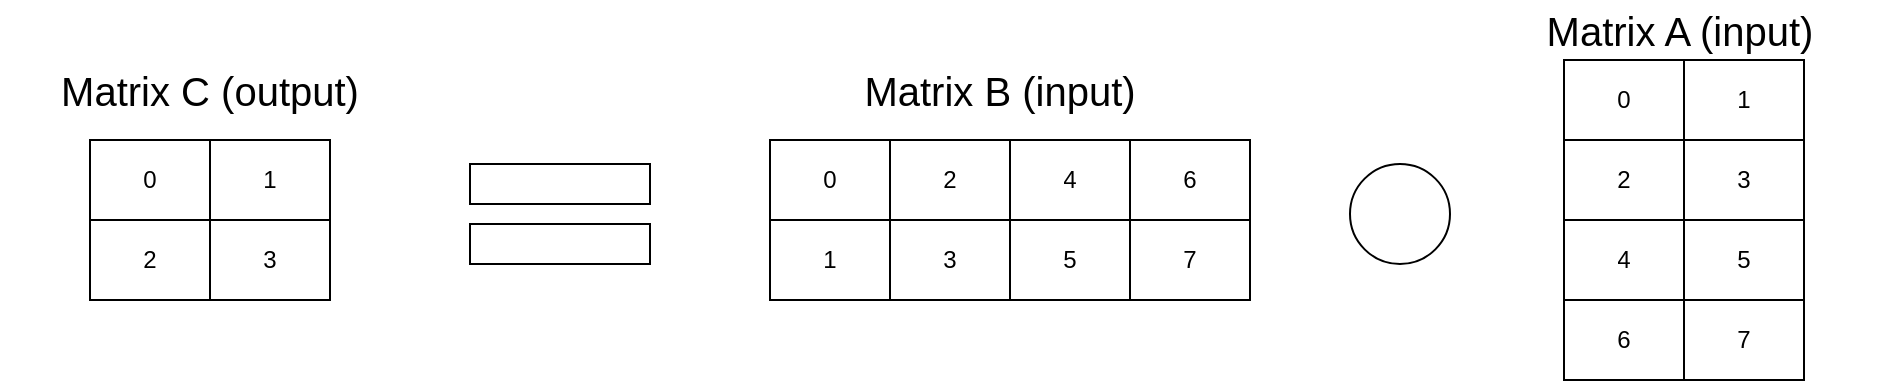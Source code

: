 <mxfile version="22.1.8" type="device">
  <diagram name="Page-1" id="VZIIqRRXdtm2IghGHygO">
    <mxGraphModel dx="2074" dy="1124" grid="1" gridSize="10" guides="1" tooltips="1" connect="1" arrows="1" fold="1" page="1" pageScale="1" pageWidth="1100" pageHeight="850" math="0" shadow="0">
      <root>
        <mxCell id="0" />
        <mxCell id="1" parent="0" />
        <mxCell id="U0SIcajHDekRjV8Gr2eX-1" value="" style="shape=table;startSize=0;container=1;collapsible=0;childLayout=tableLayout;" parent="1" vertex="1">
          <mxGeometry x="440" y="80" width="240" height="80" as="geometry" />
        </mxCell>
        <mxCell id="U0SIcajHDekRjV8Gr2eX-2" value="" style="shape=tableRow;horizontal=0;startSize=0;swimlaneHead=0;swimlaneBody=0;strokeColor=inherit;top=0;left=0;bottom=0;right=0;collapsible=0;dropTarget=0;fillColor=none;points=[[0,0.5],[1,0.5]];portConstraint=eastwest;" parent="U0SIcajHDekRjV8Gr2eX-1" vertex="1">
          <mxGeometry width="240" height="40" as="geometry" />
        </mxCell>
        <mxCell id="U0SIcajHDekRjV8Gr2eX-3" value="0" style="shape=partialRectangle;html=1;whiteSpace=wrap;connectable=0;strokeColor=inherit;overflow=hidden;fillColor=none;top=0;left=0;bottom=0;right=0;pointerEvents=1;" parent="U0SIcajHDekRjV8Gr2eX-2" vertex="1">
          <mxGeometry width="60" height="40" as="geometry">
            <mxRectangle width="60" height="40" as="alternateBounds" />
          </mxGeometry>
        </mxCell>
        <mxCell id="U0SIcajHDekRjV8Gr2eX-4" value="2" style="shape=partialRectangle;html=1;whiteSpace=wrap;connectable=0;strokeColor=inherit;overflow=hidden;fillColor=none;top=0;left=0;bottom=0;right=0;pointerEvents=1;" parent="U0SIcajHDekRjV8Gr2eX-2" vertex="1">
          <mxGeometry x="60" width="60" height="40" as="geometry">
            <mxRectangle width="60" height="40" as="alternateBounds" />
          </mxGeometry>
        </mxCell>
        <mxCell id="U0SIcajHDekRjV8Gr2eX-5" value="4" style="shape=partialRectangle;html=1;whiteSpace=wrap;connectable=0;strokeColor=inherit;overflow=hidden;fillColor=none;top=0;left=0;bottom=0;right=0;pointerEvents=1;" parent="U0SIcajHDekRjV8Gr2eX-2" vertex="1">
          <mxGeometry x="120" width="60" height="40" as="geometry">
            <mxRectangle width="60" height="40" as="alternateBounds" />
          </mxGeometry>
        </mxCell>
        <mxCell id="U0SIcajHDekRjV8Gr2eX-6" value="6" style="shape=partialRectangle;html=1;whiteSpace=wrap;connectable=0;strokeColor=inherit;overflow=hidden;fillColor=none;top=0;left=0;bottom=0;right=0;pointerEvents=1;" parent="U0SIcajHDekRjV8Gr2eX-2" vertex="1">
          <mxGeometry x="180" width="60" height="40" as="geometry">
            <mxRectangle width="60" height="40" as="alternateBounds" />
          </mxGeometry>
        </mxCell>
        <mxCell id="U0SIcajHDekRjV8Gr2eX-34" style="shape=tableRow;horizontal=0;startSize=0;swimlaneHead=0;swimlaneBody=0;strokeColor=inherit;top=0;left=0;bottom=0;right=0;collapsible=0;dropTarget=0;fillColor=none;points=[[0,0.5],[1,0.5]];portConstraint=eastwest;" parent="U0SIcajHDekRjV8Gr2eX-1" vertex="1">
          <mxGeometry y="40" width="240" height="40" as="geometry" />
        </mxCell>
        <mxCell id="U0SIcajHDekRjV8Gr2eX-35" value="1" style="shape=partialRectangle;html=1;whiteSpace=wrap;connectable=0;strokeColor=inherit;overflow=hidden;fillColor=none;top=0;left=0;bottom=0;right=0;pointerEvents=1;" parent="U0SIcajHDekRjV8Gr2eX-34" vertex="1">
          <mxGeometry width="60" height="40" as="geometry">
            <mxRectangle width="60" height="40" as="alternateBounds" />
          </mxGeometry>
        </mxCell>
        <mxCell id="U0SIcajHDekRjV8Gr2eX-36" value="3" style="shape=partialRectangle;html=1;whiteSpace=wrap;connectable=0;strokeColor=inherit;overflow=hidden;fillColor=none;top=0;left=0;bottom=0;right=0;pointerEvents=1;" parent="U0SIcajHDekRjV8Gr2eX-34" vertex="1">
          <mxGeometry x="60" width="60" height="40" as="geometry">
            <mxRectangle width="60" height="40" as="alternateBounds" />
          </mxGeometry>
        </mxCell>
        <mxCell id="U0SIcajHDekRjV8Gr2eX-37" value="5" style="shape=partialRectangle;html=1;whiteSpace=wrap;connectable=0;strokeColor=inherit;overflow=hidden;fillColor=none;top=0;left=0;bottom=0;right=0;pointerEvents=1;" parent="U0SIcajHDekRjV8Gr2eX-34" vertex="1">
          <mxGeometry x="120" width="60" height="40" as="geometry">
            <mxRectangle width="60" height="40" as="alternateBounds" />
          </mxGeometry>
        </mxCell>
        <mxCell id="U0SIcajHDekRjV8Gr2eX-38" value="7" style="shape=partialRectangle;html=1;whiteSpace=wrap;connectable=0;strokeColor=inherit;overflow=hidden;fillColor=none;top=0;left=0;bottom=0;right=0;pointerEvents=1;" parent="U0SIcajHDekRjV8Gr2eX-34" vertex="1">
          <mxGeometry x="180" width="60" height="40" as="geometry">
            <mxRectangle width="60" height="40" as="alternateBounds" />
          </mxGeometry>
        </mxCell>
        <mxCell id="U0SIcajHDekRjV8Gr2eX-7" value="" style="shape=table;startSize=0;container=1;collapsible=0;childLayout=tableLayout;" parent="1" vertex="1">
          <mxGeometry x="837" y="40" width="120" height="160" as="geometry" />
        </mxCell>
        <mxCell id="U0SIcajHDekRjV8Gr2eX-8" value="" style="shape=tableRow;horizontal=0;startSize=0;swimlaneHead=0;swimlaneBody=0;strokeColor=inherit;top=0;left=0;bottom=0;right=0;collapsible=0;dropTarget=0;fillColor=none;points=[[0,0.5],[1,0.5]];portConstraint=eastwest;" parent="U0SIcajHDekRjV8Gr2eX-7" vertex="1">
          <mxGeometry width="120" height="40" as="geometry" />
        </mxCell>
        <mxCell id="U0SIcajHDekRjV8Gr2eX-9" value="0" style="shape=partialRectangle;html=1;whiteSpace=wrap;connectable=0;strokeColor=inherit;overflow=hidden;fillColor=none;top=0;left=0;bottom=0;right=0;pointerEvents=1;" parent="U0SIcajHDekRjV8Gr2eX-8" vertex="1">
          <mxGeometry width="60" height="40" as="geometry">
            <mxRectangle width="60" height="40" as="alternateBounds" />
          </mxGeometry>
        </mxCell>
        <mxCell id="U0SIcajHDekRjV8Gr2eX-30" value="1" style="shape=partialRectangle;html=1;whiteSpace=wrap;connectable=0;strokeColor=inherit;overflow=hidden;fillColor=none;top=0;left=0;bottom=0;right=0;pointerEvents=1;" parent="U0SIcajHDekRjV8Gr2eX-8" vertex="1">
          <mxGeometry x="60" width="60" height="40" as="geometry">
            <mxRectangle width="60" height="40" as="alternateBounds" />
          </mxGeometry>
        </mxCell>
        <mxCell id="U0SIcajHDekRjV8Gr2eX-10" value="" style="shape=tableRow;horizontal=0;startSize=0;swimlaneHead=0;swimlaneBody=0;strokeColor=inherit;top=0;left=0;bottom=0;right=0;collapsible=0;dropTarget=0;fillColor=none;points=[[0,0.5],[1,0.5]];portConstraint=eastwest;" parent="U0SIcajHDekRjV8Gr2eX-7" vertex="1">
          <mxGeometry y="40" width="120" height="40" as="geometry" />
        </mxCell>
        <mxCell id="U0SIcajHDekRjV8Gr2eX-11" value="2" style="shape=partialRectangle;html=1;whiteSpace=wrap;connectable=0;strokeColor=inherit;overflow=hidden;fillColor=none;top=0;left=0;bottom=0;right=0;pointerEvents=1;" parent="U0SIcajHDekRjV8Gr2eX-10" vertex="1">
          <mxGeometry width="60" height="40" as="geometry">
            <mxRectangle width="60" height="40" as="alternateBounds" />
          </mxGeometry>
        </mxCell>
        <mxCell id="U0SIcajHDekRjV8Gr2eX-31" value="3" style="shape=partialRectangle;html=1;whiteSpace=wrap;connectable=0;strokeColor=inherit;overflow=hidden;fillColor=none;top=0;left=0;bottom=0;right=0;pointerEvents=1;" parent="U0SIcajHDekRjV8Gr2eX-10" vertex="1">
          <mxGeometry x="60" width="60" height="40" as="geometry">
            <mxRectangle width="60" height="40" as="alternateBounds" />
          </mxGeometry>
        </mxCell>
        <mxCell id="U0SIcajHDekRjV8Gr2eX-12" value="" style="shape=tableRow;horizontal=0;startSize=0;swimlaneHead=0;swimlaneBody=0;strokeColor=inherit;top=0;left=0;bottom=0;right=0;collapsible=0;dropTarget=0;fillColor=none;points=[[0,0.5],[1,0.5]];portConstraint=eastwest;" parent="U0SIcajHDekRjV8Gr2eX-7" vertex="1">
          <mxGeometry y="80" width="120" height="40" as="geometry" />
        </mxCell>
        <mxCell id="U0SIcajHDekRjV8Gr2eX-13" value="4" style="shape=partialRectangle;html=1;whiteSpace=wrap;connectable=0;strokeColor=inherit;overflow=hidden;fillColor=none;top=0;left=0;bottom=0;right=0;pointerEvents=1;" parent="U0SIcajHDekRjV8Gr2eX-12" vertex="1">
          <mxGeometry width="60" height="40" as="geometry">
            <mxRectangle width="60" height="40" as="alternateBounds" />
          </mxGeometry>
        </mxCell>
        <mxCell id="U0SIcajHDekRjV8Gr2eX-32" value="5" style="shape=partialRectangle;html=1;whiteSpace=wrap;connectable=0;strokeColor=inherit;overflow=hidden;fillColor=none;top=0;left=0;bottom=0;right=0;pointerEvents=1;" parent="U0SIcajHDekRjV8Gr2eX-12" vertex="1">
          <mxGeometry x="60" width="60" height="40" as="geometry">
            <mxRectangle width="60" height="40" as="alternateBounds" />
          </mxGeometry>
        </mxCell>
        <mxCell id="U0SIcajHDekRjV8Gr2eX-14" value="" style="shape=tableRow;horizontal=0;startSize=0;swimlaneHead=0;swimlaneBody=0;strokeColor=inherit;top=0;left=0;bottom=0;right=0;collapsible=0;dropTarget=0;fillColor=none;points=[[0,0.5],[1,0.5]];portConstraint=eastwest;" parent="U0SIcajHDekRjV8Gr2eX-7" vertex="1">
          <mxGeometry y="120" width="120" height="40" as="geometry" />
        </mxCell>
        <mxCell id="U0SIcajHDekRjV8Gr2eX-15" value="6" style="shape=partialRectangle;html=1;whiteSpace=wrap;connectable=0;strokeColor=inherit;overflow=hidden;fillColor=none;top=0;left=0;bottom=0;right=0;pointerEvents=1;" parent="U0SIcajHDekRjV8Gr2eX-14" vertex="1">
          <mxGeometry width="60" height="40" as="geometry">
            <mxRectangle width="60" height="40" as="alternateBounds" />
          </mxGeometry>
        </mxCell>
        <mxCell id="U0SIcajHDekRjV8Gr2eX-33" value="7" style="shape=partialRectangle;html=1;whiteSpace=wrap;connectable=0;strokeColor=inherit;overflow=hidden;fillColor=none;top=0;left=0;bottom=0;right=0;pointerEvents=1;" parent="U0SIcajHDekRjV8Gr2eX-14" vertex="1">
          <mxGeometry x="60" width="60" height="40" as="geometry">
            <mxRectangle width="60" height="40" as="alternateBounds" />
          </mxGeometry>
        </mxCell>
        <mxCell id="U0SIcajHDekRjV8Gr2eX-22" value="&lt;font style=&quot;font-size: 20px;&quot;&gt;Matrix C (output)&lt;br&gt;&lt;/font&gt;" style="text;html=1;strokeColor=none;fillColor=none;align=center;verticalAlign=middle;whiteSpace=wrap;rounded=0;" parent="1" vertex="1">
          <mxGeometry x="55" y="40" width="210" height="30" as="geometry" />
        </mxCell>
        <mxCell id="U0SIcajHDekRjV8Gr2eX-23" value="&lt;font style=&quot;font-size: 20px;&quot;&gt;Matrix A (input)&lt;br&gt;&lt;/font&gt;" style="text;html=1;strokeColor=none;fillColor=none;align=center;verticalAlign=middle;whiteSpace=wrap;rounded=0;" parent="1" vertex="1">
          <mxGeometry x="790" y="10" width="210" height="30" as="geometry" />
        </mxCell>
        <mxCell id="U0SIcajHDekRjV8Gr2eX-24" value="&lt;font style=&quot;font-size: 20px;&quot;&gt;Matrix B (input)&lt;br&gt;&lt;/font&gt;" style="text;html=1;strokeColor=none;fillColor=none;align=center;verticalAlign=middle;whiteSpace=wrap;rounded=0;" parent="1" vertex="1">
          <mxGeometry x="450" y="40" width="210" height="30" as="geometry" />
        </mxCell>
        <mxCell id="U0SIcajHDekRjV8Gr2eX-39" value="" style="rounded=0;whiteSpace=wrap;html=1;" parent="1" vertex="1">
          <mxGeometry x="290" y="92" width="90" height="20" as="geometry" />
        </mxCell>
        <mxCell id="U0SIcajHDekRjV8Gr2eX-40" value="" style="rounded=0;whiteSpace=wrap;html=1;" parent="1" vertex="1">
          <mxGeometry x="290" y="122" width="90" height="20" as="geometry" />
        </mxCell>
        <mxCell id="U0SIcajHDekRjV8Gr2eX-41" value="" style="ellipse;whiteSpace=wrap;html=1;aspect=fixed;" parent="1" vertex="1">
          <mxGeometry x="730" y="92" width="50" height="50" as="geometry" />
        </mxCell>
        <mxCell id="LKcYcv7qrDkkJhPi9e7v-1" value="" style="shape=table;startSize=0;container=1;collapsible=0;childLayout=tableLayout;" vertex="1" parent="1">
          <mxGeometry x="100" y="80" width="120" height="80" as="geometry" />
        </mxCell>
        <mxCell id="LKcYcv7qrDkkJhPi9e7v-2" value="" style="shape=tableRow;horizontal=0;startSize=0;swimlaneHead=0;swimlaneBody=0;strokeColor=inherit;top=0;left=0;bottom=0;right=0;collapsible=0;dropTarget=0;fillColor=none;points=[[0,0.5],[1,0.5]];portConstraint=eastwest;" vertex="1" parent="LKcYcv7qrDkkJhPi9e7v-1">
          <mxGeometry width="120" height="40" as="geometry" />
        </mxCell>
        <mxCell id="LKcYcv7qrDkkJhPi9e7v-3" value="0" style="shape=partialRectangle;html=1;whiteSpace=wrap;connectable=0;strokeColor=inherit;overflow=hidden;fillColor=none;top=0;left=0;bottom=0;right=0;pointerEvents=1;" vertex="1" parent="LKcYcv7qrDkkJhPi9e7v-2">
          <mxGeometry width="60" height="40" as="geometry">
            <mxRectangle width="60" height="40" as="alternateBounds" />
          </mxGeometry>
        </mxCell>
        <mxCell id="LKcYcv7qrDkkJhPi9e7v-4" value="1" style="shape=partialRectangle;html=1;whiteSpace=wrap;connectable=0;strokeColor=inherit;overflow=hidden;fillColor=none;top=0;left=0;bottom=0;right=0;pointerEvents=1;" vertex="1" parent="LKcYcv7qrDkkJhPi9e7v-2">
          <mxGeometry x="60" width="60" height="40" as="geometry">
            <mxRectangle width="60" height="40" as="alternateBounds" />
          </mxGeometry>
        </mxCell>
        <mxCell id="LKcYcv7qrDkkJhPi9e7v-5" value="" style="shape=tableRow;horizontal=0;startSize=0;swimlaneHead=0;swimlaneBody=0;strokeColor=inherit;top=0;left=0;bottom=0;right=0;collapsible=0;dropTarget=0;fillColor=none;points=[[0,0.5],[1,0.5]];portConstraint=eastwest;" vertex="1" parent="LKcYcv7qrDkkJhPi9e7v-1">
          <mxGeometry y="40" width="120" height="40" as="geometry" />
        </mxCell>
        <mxCell id="LKcYcv7qrDkkJhPi9e7v-6" value="2" style="shape=partialRectangle;html=1;whiteSpace=wrap;connectable=0;strokeColor=inherit;overflow=hidden;fillColor=none;top=0;left=0;bottom=0;right=0;pointerEvents=1;" vertex="1" parent="LKcYcv7qrDkkJhPi9e7v-5">
          <mxGeometry width="60" height="40" as="geometry">
            <mxRectangle width="60" height="40" as="alternateBounds" />
          </mxGeometry>
        </mxCell>
        <mxCell id="LKcYcv7qrDkkJhPi9e7v-7" value="3" style="shape=partialRectangle;html=1;whiteSpace=wrap;connectable=0;strokeColor=inherit;overflow=hidden;fillColor=none;top=0;left=0;bottom=0;right=0;pointerEvents=1;" vertex="1" parent="LKcYcv7qrDkkJhPi9e7v-5">
          <mxGeometry x="60" width="60" height="40" as="geometry">
            <mxRectangle width="60" height="40" as="alternateBounds" />
          </mxGeometry>
        </mxCell>
      </root>
    </mxGraphModel>
  </diagram>
</mxfile>
